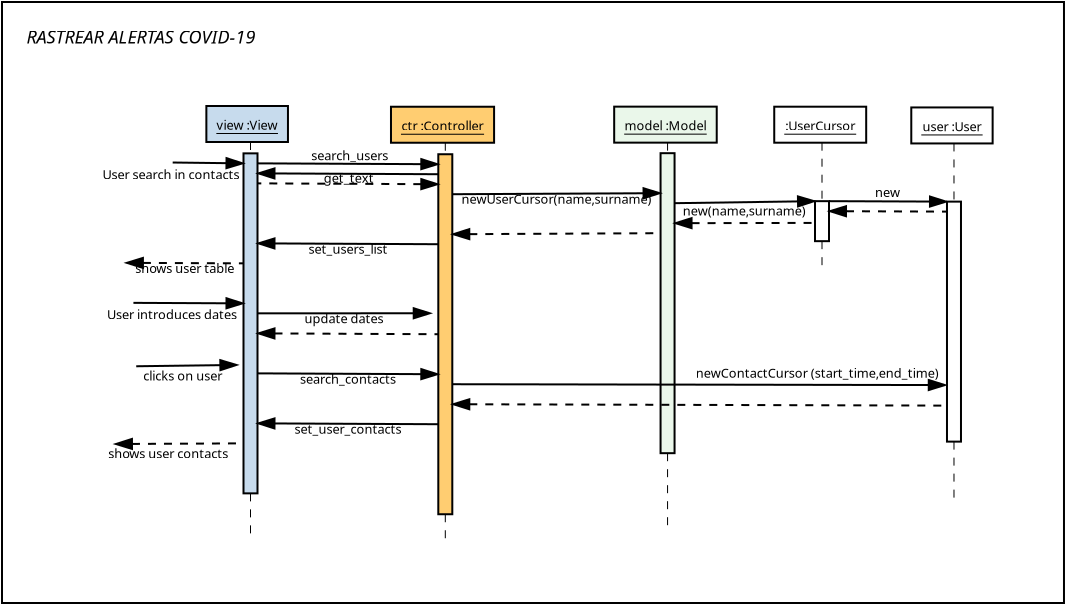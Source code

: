 <?xml version="1.0" encoding="UTF-8"?>
<dia:diagram xmlns:dia="http://www.lysator.liu.se/~alla/dia/">
  <dia:layer name="Background" visible="true" active="true">
    <dia:object type="Standard - Box" version="0" id="O0">
      <dia:attribute name="obj_pos">
        <dia:point val="7.464,-9.954"/>
      </dia:attribute>
      <dia:attribute name="obj_bb">
        <dia:rectangle val="7.414,-10.004;60.614,20.146"/>
      </dia:attribute>
      <dia:attribute name="elem_corner">
        <dia:point val="7.464,-9.954"/>
      </dia:attribute>
      <dia:attribute name="elem_width">
        <dia:real val="53.099"/>
      </dia:attribute>
      <dia:attribute name="elem_height">
        <dia:real val="30.05"/>
      </dia:attribute>
      <dia:attribute name="show_background">
        <dia:boolean val="true"/>
      </dia:attribute>
    </dia:object>
    <dia:object type="UML - Object" version="0" id="O1">
      <dia:attribute name="obj_pos">
        <dia:point val="17.682,-4.754"/>
      </dia:attribute>
      <dia:attribute name="obj_bb">
        <dia:rectangle val="17.632,-4.804;22.145,-2.904"/>
      </dia:attribute>
      <dia:attribute name="meta">
        <dia:composite type="dict"/>
      </dia:attribute>
      <dia:attribute name="elem_corner">
        <dia:point val="17.682,-4.754"/>
      </dia:attribute>
      <dia:attribute name="elem_width">
        <dia:real val="4.412"/>
      </dia:attribute>
      <dia:attribute name="elem_height">
        <dia:real val="1.8"/>
      </dia:attribute>
      <dia:attribute name="line_width">
        <dia:real val="0.1"/>
      </dia:attribute>
      <dia:attribute name="text_colour">
        <dia:color val="#000000"/>
      </dia:attribute>
      <dia:attribute name="line_colour">
        <dia:color val="#000000"/>
      </dia:attribute>
      <dia:attribute name="fill_colour">
        <dia:color val="#c7dbed"/>
      </dia:attribute>
      <dia:attribute name="text">
        <dia:composite type="text">
          <dia:attribute name="string">
            <dia:string>#view :View#</dia:string>
          </dia:attribute>
          <dia:attribute name="font">
            <dia:font family="sans" style="0" name="Helvetica"/>
          </dia:attribute>
          <dia:attribute name="height">
            <dia:real val="0.8"/>
          </dia:attribute>
          <dia:attribute name="pos">
            <dia:point val="19.889,-3.66"/>
          </dia:attribute>
          <dia:attribute name="color">
            <dia:color val="#000000"/>
          </dia:attribute>
          <dia:attribute name="alignment">
            <dia:enum val="1"/>
          </dia:attribute>
        </dia:composite>
      </dia:attribute>
      <dia:attribute name="stereotype">
        <dia:string>##</dia:string>
      </dia:attribute>
      <dia:attribute name="exstate">
        <dia:string>##</dia:string>
      </dia:attribute>
      <dia:attribute name="attrib">
        <dia:composite type="text">
          <dia:attribute name="string">
            <dia:string>##</dia:string>
          </dia:attribute>
          <dia:attribute name="font">
            <dia:font family="sans" style="0" name="Helvetica"/>
          </dia:attribute>
          <dia:attribute name="height">
            <dia:real val="0.8"/>
          </dia:attribute>
          <dia:attribute name="pos">
            <dia:point val="0,0"/>
          </dia:attribute>
          <dia:attribute name="color">
            <dia:color val="#000000"/>
          </dia:attribute>
          <dia:attribute name="alignment">
            <dia:enum val="0"/>
          </dia:attribute>
        </dia:composite>
      </dia:attribute>
      <dia:attribute name="is_active">
        <dia:boolean val="false"/>
      </dia:attribute>
      <dia:attribute name="show_attribs">
        <dia:boolean val="false"/>
      </dia:attribute>
      <dia:attribute name="multiple">
        <dia:boolean val="false"/>
      </dia:attribute>
    </dia:object>
    <dia:object type="UML - Lifeline" version="0" id="O2">
      <dia:attribute name="obj_pos">
        <dia:point val="19.889,-2.954"/>
      </dia:attribute>
      <dia:attribute name="obj_bb">
        <dia:rectangle val="19.488,-2.979;20.288,16.996"/>
      </dia:attribute>
      <dia:attribute name="meta">
        <dia:composite type="dict"/>
      </dia:attribute>
      <dia:attribute name="conn_endpoints">
        <dia:point val="19.889,-2.954"/>
        <dia:point val="19.889,16.971"/>
      </dia:attribute>
      <dia:attribute name="line_colour">
        <dia:color val="#000000"/>
      </dia:attribute>
      <dia:attribute name="fill_colour">
        <dia:color val="#c7dbed"/>
      </dia:attribute>
      <dia:attribute name="rtop">
        <dia:real val="0.568"/>
      </dia:attribute>
      <dia:attribute name="rbot">
        <dia:real val="17.568"/>
      </dia:attribute>
      <dia:attribute name="draw_focus">
        <dia:boolean val="true"/>
      </dia:attribute>
      <dia:attribute name="draw_cross">
        <dia:boolean val="false"/>
      </dia:attribute>
      <dia:attribute name="cpl_northwest">
        <dia:int val="16"/>
      </dia:attribute>
      <dia:attribute name="cpl_southwest">
        <dia:int val="16"/>
      </dia:attribute>
      <dia:attribute name="cpl_northeast">
        <dia:int val="16"/>
      </dia:attribute>
      <dia:attribute name="cpl_southeast">
        <dia:int val="16"/>
      </dia:attribute>
      <dia:connections>
        <dia:connection handle="0" to="O1" connection="6"/>
      </dia:connections>
    </dia:object>
    <dia:object type="UML - Lifeline" version="0" id="O3">
      <dia:attribute name="obj_pos">
        <dia:point val="29.629,-2.917"/>
      </dia:attribute>
      <dia:attribute name="obj_bb">
        <dia:rectangle val="29.229,-2.942;30.029,16.997"/>
      </dia:attribute>
      <dia:attribute name="meta">
        <dia:composite type="dict"/>
      </dia:attribute>
      <dia:attribute name="conn_endpoints">
        <dia:point val="29.629,-2.917"/>
        <dia:point val="29.629,16.972"/>
      </dia:attribute>
      <dia:attribute name="line_colour">
        <dia:color val="#000000"/>
      </dia:attribute>
      <dia:attribute name="fill_colour">
        <dia:color val="#ffcd71"/>
      </dia:attribute>
      <dia:attribute name="rtop">
        <dia:real val="0.575"/>
      </dia:attribute>
      <dia:attribute name="rbot">
        <dia:real val="18.575"/>
      </dia:attribute>
      <dia:attribute name="draw_focus">
        <dia:boolean val="true"/>
      </dia:attribute>
      <dia:attribute name="draw_cross">
        <dia:boolean val="false"/>
      </dia:attribute>
      <dia:attribute name="cpl_northwest">
        <dia:int val="17"/>
      </dia:attribute>
      <dia:attribute name="cpl_southwest">
        <dia:int val="17"/>
      </dia:attribute>
      <dia:attribute name="cpl_northeast">
        <dia:int val="17"/>
      </dia:attribute>
      <dia:attribute name="cpl_southeast">
        <dia:int val="17"/>
      </dia:attribute>
      <dia:connections>
        <dia:connection handle="0" to="O4" connection="6"/>
      </dia:connections>
    </dia:object>
    <dia:object type="UML - Object" version="0" id="O4">
      <dia:attribute name="obj_pos">
        <dia:point val="26.913,-4.717"/>
      </dia:attribute>
      <dia:attribute name="obj_bb">
        <dia:rectangle val="26.863,-4.767;32.395,-2.867"/>
      </dia:attribute>
      <dia:attribute name="meta">
        <dia:composite type="dict"/>
      </dia:attribute>
      <dia:attribute name="elem_corner">
        <dia:point val="26.913,-4.717"/>
      </dia:attribute>
      <dia:attribute name="elem_width">
        <dia:real val="5.433"/>
      </dia:attribute>
      <dia:attribute name="elem_height">
        <dia:real val="1.8"/>
      </dia:attribute>
      <dia:attribute name="line_width">
        <dia:real val="0.1"/>
      </dia:attribute>
      <dia:attribute name="text_colour">
        <dia:color val="#000000"/>
      </dia:attribute>
      <dia:attribute name="line_colour">
        <dia:color val="#000000"/>
      </dia:attribute>
      <dia:attribute name="fill_colour">
        <dia:color val="#ffcd71"/>
      </dia:attribute>
      <dia:attribute name="text">
        <dia:composite type="text">
          <dia:attribute name="string">
            <dia:string>#ctr :Controller#</dia:string>
          </dia:attribute>
          <dia:attribute name="font">
            <dia:font family="sans" style="0" name="Helvetica"/>
          </dia:attribute>
          <dia:attribute name="height">
            <dia:real val="0.8"/>
          </dia:attribute>
          <dia:attribute name="pos">
            <dia:point val="29.629,-3.623"/>
          </dia:attribute>
          <dia:attribute name="color">
            <dia:color val="#000000"/>
          </dia:attribute>
          <dia:attribute name="alignment">
            <dia:enum val="1"/>
          </dia:attribute>
        </dia:composite>
      </dia:attribute>
      <dia:attribute name="stereotype">
        <dia:string>##</dia:string>
      </dia:attribute>
      <dia:attribute name="exstate">
        <dia:string>##</dia:string>
      </dia:attribute>
      <dia:attribute name="attrib">
        <dia:composite type="text">
          <dia:attribute name="string">
            <dia:string>##</dia:string>
          </dia:attribute>
          <dia:attribute name="font">
            <dia:font family="sans" style="0" name="Helvetica"/>
          </dia:attribute>
          <dia:attribute name="height">
            <dia:real val="0.8"/>
          </dia:attribute>
          <dia:attribute name="pos">
            <dia:point val="0,0"/>
          </dia:attribute>
          <dia:attribute name="color">
            <dia:color val="#000000"/>
          </dia:attribute>
          <dia:attribute name="alignment">
            <dia:enum val="0"/>
          </dia:attribute>
        </dia:composite>
      </dia:attribute>
      <dia:attribute name="is_active">
        <dia:boolean val="false"/>
      </dia:attribute>
      <dia:attribute name="show_attribs">
        <dia:boolean val="false"/>
      </dia:attribute>
      <dia:attribute name="multiple">
        <dia:boolean val="false"/>
      </dia:attribute>
    </dia:object>
    <dia:object type="UML - Message" version="0" id="O5">
      <dia:attribute name="obj_pos">
        <dia:point val="20.238,-1.886"/>
      </dia:attribute>
      <dia:attribute name="obj_bb">
        <dia:rectangle val="20.188,-2.632;29.331,-1.442"/>
      </dia:attribute>
      <dia:attribute name="meta">
        <dia:composite type="dict"/>
      </dia:attribute>
      <dia:attribute name="conn_endpoints">
        <dia:point val="20.238,-1.886"/>
        <dia:point val="29.279,-1.843"/>
      </dia:attribute>
      <dia:attribute name="text_colour">
        <dia:color val="#000000"/>
      </dia:attribute>
      <dia:attribute name="line_colour">
        <dia:color val="#000000"/>
      </dia:attribute>
      <dia:attribute name="text">
        <dia:string>#search_users#</dia:string>
      </dia:attribute>
      <dia:attribute name="type">
        <dia:enum val="0"/>
      </dia:attribute>
      <dia:attribute name="text_pos">
        <dia:point val="24.852,-2.038"/>
      </dia:attribute>
      <dia:connections>
        <dia:connection handle="0" to="O2" connection="39"/>
        <dia:connection handle="1" to="O3" connection="7"/>
      </dia:connections>
    </dia:object>
    <dia:object type="UML - Message" version="0" id="O6">
      <dia:attribute name="obj_pos">
        <dia:point val="15.998,-1.928"/>
      </dia:attribute>
      <dia:attribute name="obj_bb">
        <dia:rectangle val="12.164,-2.286;19.661,-0.88"/>
      </dia:attribute>
      <dia:attribute name="meta">
        <dia:composite type="dict"/>
      </dia:attribute>
      <dia:attribute name="conn_endpoints">
        <dia:point val="15.998,-1.928"/>
        <dia:point val="19.538,-1.886"/>
      </dia:attribute>
      <dia:attribute name="text_colour">
        <dia:color val="#000000"/>
      </dia:attribute>
      <dia:attribute name="line_colour">
        <dia:color val="#000000"/>
      </dia:attribute>
      <dia:attribute name="text">
        <dia:string>#User search in contacts#</dia:string>
      </dia:attribute>
      <dia:attribute name="type">
        <dia:enum val="0"/>
      </dia:attribute>
      <dia:attribute name="text_pos">
        <dia:point val="15.912,-1.086"/>
      </dia:attribute>
      <dia:connections>
        <dia:connection handle="1" to="O2" connection="7"/>
      </dia:connections>
    </dia:object>
    <dia:object type="UML - Message" version="0" id="O7">
      <dia:attribute name="obj_pos">
        <dia:point val="29.279,-1.343"/>
      </dia:attribute>
      <dia:attribute name="obj_bb">
        <dia:rectangle val="20.186,-1.786;29.329,-0.71"/>
      </dia:attribute>
      <dia:attribute name="meta">
        <dia:composite type="dict"/>
      </dia:attribute>
      <dia:attribute name="conn_endpoints">
        <dia:point val="29.279,-1.343"/>
        <dia:point val="20.238,-1.386"/>
      </dia:attribute>
      <dia:attribute name="text_colour">
        <dia:color val="#000000"/>
      </dia:attribute>
      <dia:attribute name="line_colour">
        <dia:color val="#000000"/>
      </dia:attribute>
      <dia:attribute name="text">
        <dia:string>#get_text#</dia:string>
      </dia:attribute>
      <dia:attribute name="type">
        <dia:enum val="0"/>
      </dia:attribute>
      <dia:attribute name="text_pos">
        <dia:point val="24.8,-0.915"/>
      </dia:attribute>
      <dia:connections>
        <dia:connection handle="0" to="O3" connection="8"/>
        <dia:connection handle="1" to="O2" connection="40"/>
      </dia:connections>
    </dia:object>
    <dia:object type="UML - Object" version="0" id="O8">
      <dia:attribute name="obj_pos">
        <dia:point val="38.073,-4.722"/>
      </dia:attribute>
      <dia:attribute name="obj_bb">
        <dia:rectangle val="38.023,-4.772;43.46,-2.872"/>
      </dia:attribute>
      <dia:attribute name="meta">
        <dia:composite type="dict"/>
      </dia:attribute>
      <dia:attribute name="elem_corner">
        <dia:point val="38.073,-4.722"/>
      </dia:attribute>
      <dia:attribute name="elem_width">
        <dia:real val="5.338"/>
      </dia:attribute>
      <dia:attribute name="elem_height">
        <dia:real val="1.8"/>
      </dia:attribute>
      <dia:attribute name="line_width">
        <dia:real val="0.1"/>
      </dia:attribute>
      <dia:attribute name="text_colour">
        <dia:color val="#000000"/>
      </dia:attribute>
      <dia:attribute name="line_colour">
        <dia:color val="#000000"/>
      </dia:attribute>
      <dia:attribute name="fill_colour">
        <dia:color val="#eaf7ea"/>
      </dia:attribute>
      <dia:attribute name="text">
        <dia:composite type="text">
          <dia:attribute name="string">
            <dia:string>#model :Model#</dia:string>
          </dia:attribute>
          <dia:attribute name="font">
            <dia:font family="sans" style="0" name="Helvetica"/>
          </dia:attribute>
          <dia:attribute name="height">
            <dia:real val="0.8"/>
          </dia:attribute>
          <dia:attribute name="pos">
            <dia:point val="40.742,-3.628"/>
          </dia:attribute>
          <dia:attribute name="color">
            <dia:color val="#000000"/>
          </dia:attribute>
          <dia:attribute name="alignment">
            <dia:enum val="1"/>
          </dia:attribute>
        </dia:composite>
      </dia:attribute>
      <dia:attribute name="stereotype">
        <dia:string>##</dia:string>
      </dia:attribute>
      <dia:attribute name="exstate">
        <dia:string>##</dia:string>
      </dia:attribute>
      <dia:attribute name="attrib">
        <dia:composite type="text">
          <dia:attribute name="string">
            <dia:string>##</dia:string>
          </dia:attribute>
          <dia:attribute name="font">
            <dia:font family="sans" style="0" name="Helvetica"/>
          </dia:attribute>
          <dia:attribute name="height">
            <dia:real val="0.8"/>
          </dia:attribute>
          <dia:attribute name="pos">
            <dia:point val="0,0"/>
          </dia:attribute>
          <dia:attribute name="color">
            <dia:color val="#000000"/>
          </dia:attribute>
          <dia:attribute name="alignment">
            <dia:enum val="0"/>
          </dia:attribute>
        </dia:composite>
      </dia:attribute>
      <dia:attribute name="is_active">
        <dia:boolean val="false"/>
      </dia:attribute>
      <dia:attribute name="show_attribs">
        <dia:boolean val="false"/>
      </dia:attribute>
      <dia:attribute name="multiple">
        <dia:boolean val="false"/>
      </dia:attribute>
    </dia:object>
    <dia:object type="UML - Lifeline" version="0" id="O9">
      <dia:attribute name="obj_pos">
        <dia:point val="40.742,-2.922"/>
      </dia:attribute>
      <dia:attribute name="obj_bb">
        <dia:rectangle val="40.342,-2.947;41.142,16.24"/>
      </dia:attribute>
      <dia:attribute name="meta">
        <dia:composite type="dict"/>
      </dia:attribute>
      <dia:attribute name="conn_endpoints">
        <dia:point val="40.742,-2.922"/>
        <dia:point val="40.742,16.215"/>
      </dia:attribute>
      <dia:attribute name="line_colour">
        <dia:color val="#000000"/>
      </dia:attribute>
      <dia:attribute name="fill_colour">
        <dia:color val="#eaf7ea"/>
      </dia:attribute>
      <dia:attribute name="rtop">
        <dia:real val="0.527"/>
      </dia:attribute>
      <dia:attribute name="rbot">
        <dia:real val="15.527"/>
      </dia:attribute>
      <dia:attribute name="draw_focus">
        <dia:boolean val="true"/>
      </dia:attribute>
      <dia:attribute name="draw_cross">
        <dia:boolean val="false"/>
      </dia:attribute>
      <dia:attribute name="cpl_northwest">
        <dia:int val="14"/>
      </dia:attribute>
      <dia:attribute name="cpl_southwest">
        <dia:int val="14"/>
      </dia:attribute>
      <dia:attribute name="cpl_northeast">
        <dia:int val="14"/>
      </dia:attribute>
      <dia:attribute name="cpl_southeast">
        <dia:int val="14"/>
      </dia:attribute>
      <dia:connections>
        <dia:connection handle="0" to="O8" connection="6"/>
      </dia:connections>
    </dia:object>
    <dia:object type="UML - Message" version="0" id="O10">
      <dia:attribute name="obj_pos">
        <dia:point val="29.979,-0.343"/>
      </dia:attribute>
      <dia:attribute name="obj_bb">
        <dia:rectangle val="29.929,-0.796;40.444,0.337"/>
      </dia:attribute>
      <dia:attribute name="meta">
        <dia:composite type="dict"/>
      </dia:attribute>
      <dia:attribute name="conn_endpoints">
        <dia:point val="29.979,-0.343"/>
        <dia:point val="40.392,-0.395"/>
      </dia:attribute>
      <dia:attribute name="text_colour">
        <dia:color val="#000000"/>
      </dia:attribute>
      <dia:attribute name="line_colour">
        <dia:color val="#000000"/>
      </dia:attribute>
      <dia:attribute name="text">
        <dia:string>#newUserCursor(name,surname)#</dia:string>
      </dia:attribute>
      <dia:attribute name="type">
        <dia:enum val="0"/>
      </dia:attribute>
      <dia:attribute name="text_pos">
        <dia:point val="35.185,0.131"/>
      </dia:attribute>
      <dia:connections>
        <dia:connection handle="0" to="O3" connection="44"/>
        <dia:connection handle="1" to="O9" connection="10"/>
      </dia:connections>
    </dia:object>
    <dia:object type="UML - Object" version="0" id="O11">
      <dia:attribute name="obj_pos">
        <dia:point val="46.076,-4.719"/>
      </dia:attribute>
      <dia:attribute name="obj_bb">
        <dia:rectangle val="46.026,-4.769;50.901,-2.869"/>
      </dia:attribute>
      <dia:attribute name="meta">
        <dia:composite type="dict"/>
      </dia:attribute>
      <dia:attribute name="elem_corner">
        <dia:point val="46.076,-4.719"/>
      </dia:attribute>
      <dia:attribute name="elem_width">
        <dia:real val="4.775"/>
      </dia:attribute>
      <dia:attribute name="elem_height">
        <dia:real val="1.8"/>
      </dia:attribute>
      <dia:attribute name="line_width">
        <dia:real val="0.1"/>
      </dia:attribute>
      <dia:attribute name="text_colour">
        <dia:color val="#000000"/>
      </dia:attribute>
      <dia:attribute name="line_colour">
        <dia:color val="#000000"/>
      </dia:attribute>
      <dia:attribute name="fill_colour">
        <dia:color val="#ffffff"/>
      </dia:attribute>
      <dia:attribute name="text">
        <dia:composite type="text">
          <dia:attribute name="string">
            <dia:string>#:UserCursor#</dia:string>
          </dia:attribute>
          <dia:attribute name="font">
            <dia:font family="sans" style="0" name="Helvetica"/>
          </dia:attribute>
          <dia:attribute name="height">
            <dia:real val="0.8"/>
          </dia:attribute>
          <dia:attribute name="pos">
            <dia:point val="48.464,-3.625"/>
          </dia:attribute>
          <dia:attribute name="color">
            <dia:color val="#000000"/>
          </dia:attribute>
          <dia:attribute name="alignment">
            <dia:enum val="1"/>
          </dia:attribute>
        </dia:composite>
      </dia:attribute>
      <dia:attribute name="stereotype">
        <dia:string>##</dia:string>
      </dia:attribute>
      <dia:attribute name="exstate">
        <dia:string>##</dia:string>
      </dia:attribute>
      <dia:attribute name="attrib">
        <dia:composite type="text">
          <dia:attribute name="string">
            <dia:string>##</dia:string>
          </dia:attribute>
          <dia:attribute name="font">
            <dia:font family="sans" style="0" name="Helvetica"/>
          </dia:attribute>
          <dia:attribute name="height">
            <dia:real val="0.8"/>
          </dia:attribute>
          <dia:attribute name="pos">
            <dia:point val="0,0"/>
          </dia:attribute>
          <dia:attribute name="color">
            <dia:color val="#000000"/>
          </dia:attribute>
          <dia:attribute name="alignment">
            <dia:enum val="0"/>
          </dia:attribute>
        </dia:composite>
      </dia:attribute>
      <dia:attribute name="is_active">
        <dia:boolean val="false"/>
      </dia:attribute>
      <dia:attribute name="show_attribs">
        <dia:boolean val="false"/>
      </dia:attribute>
      <dia:attribute name="multiple">
        <dia:boolean val="false"/>
      </dia:attribute>
    </dia:object>
    <dia:object type="UML - Lifeline" version="0" id="O12">
      <dia:attribute name="obj_pos">
        <dia:point val="48.464,-2.919"/>
      </dia:attribute>
      <dia:attribute name="obj_bb">
        <dia:rectangle val="48.064,-2.944;48.864,3.332"/>
      </dia:attribute>
      <dia:attribute name="meta">
        <dia:composite type="dict"/>
      </dia:attribute>
      <dia:attribute name="conn_endpoints">
        <dia:point val="48.464,-2.919"/>
        <dia:point val="48.464,3.307"/>
      </dia:attribute>
      <dia:attribute name="line_colour">
        <dia:color val="#000000"/>
      </dia:attribute>
      <dia:attribute name="fill_colour">
        <dia:color val="#ffffff"/>
      </dia:attribute>
      <dia:attribute name="rtop">
        <dia:real val="2.923"/>
      </dia:attribute>
      <dia:attribute name="rbot">
        <dia:real val="4.923"/>
      </dia:attribute>
      <dia:attribute name="draw_focus">
        <dia:boolean val="true"/>
      </dia:attribute>
      <dia:attribute name="draw_cross">
        <dia:boolean val="false"/>
      </dia:attribute>
      <dia:attribute name="cpl_northwest">
        <dia:int val="1"/>
      </dia:attribute>
      <dia:attribute name="cpl_southwest">
        <dia:int val="1"/>
      </dia:attribute>
      <dia:attribute name="cpl_northeast">
        <dia:int val="1"/>
      </dia:attribute>
      <dia:attribute name="cpl_southeast">
        <dia:int val="1"/>
      </dia:attribute>
      <dia:connections>
        <dia:connection handle="0" to="O11" connection="6"/>
      </dia:connections>
    </dia:object>
    <dia:object type="UML - Message" version="0" id="O13">
      <dia:attribute name="obj_pos">
        <dia:point val="41.092,0.105"/>
      </dia:attribute>
      <dia:attribute name="obj_bb">
        <dia:rectangle val="41.041,-0.397;48.17,0.923"/>
      </dia:attribute>
      <dia:attribute name="meta">
        <dia:composite type="dict"/>
      </dia:attribute>
      <dia:attribute name="conn_endpoints">
        <dia:point val="41.092,0.105"/>
        <dia:point val="48.114,0.004"/>
      </dia:attribute>
      <dia:attribute name="text_colour">
        <dia:color val="#000000"/>
      </dia:attribute>
      <dia:attribute name="line_colour">
        <dia:color val="#000000"/>
      </dia:attribute>
      <dia:attribute name="text">
        <dia:string>#new(name,surname)#</dia:string>
      </dia:attribute>
      <dia:attribute name="type">
        <dia:enum val="0"/>
      </dia:attribute>
      <dia:attribute name="text_pos">
        <dia:point val="44.581,0.717"/>
      </dia:attribute>
      <dia:connections>
        <dia:connection handle="0" to="O9" connection="39"/>
        <dia:connection handle="1" to="O12" connection="0"/>
      </dia:connections>
    </dia:object>
    <dia:object type="UML - Message" version="0" id="O14">
      <dia:attribute name="obj_pos">
        <dia:point val="41.092,1.105"/>
      </dia:attribute>
      <dia:attribute name="obj_bb">
        <dia:rectangle val="41.042,0.691;48.183,1.804"/>
      </dia:attribute>
      <dia:attribute name="meta">
        <dia:composite type="dict"/>
      </dia:attribute>
      <dia:attribute name="conn_endpoints">
        <dia:point val="41.092,1.105"/>
        <dia:point val="48.133,1.091"/>
      </dia:attribute>
      <dia:attribute name="text_colour">
        <dia:color val="#000000"/>
      </dia:attribute>
      <dia:attribute name="line_colour">
        <dia:color val="#000000"/>
      </dia:attribute>
      <dia:attribute name="text">
        <dia:string>##</dia:string>
      </dia:attribute>
      <dia:attribute name="type">
        <dia:enum val="4"/>
      </dia:attribute>
      <dia:attribute name="text_pos">
        <dia:point val="44.612,1.598"/>
      </dia:attribute>
      <dia:connections>
        <dia:connection handle="0" to="O9" connection="41"/>
      </dia:connections>
    </dia:object>
    <dia:object type="UML - Message" version="0" id="O15">
      <dia:attribute name="obj_pos">
        <dia:point val="29.979,1.657"/>
      </dia:attribute>
      <dia:attribute name="obj_bb">
        <dia:rectangle val="29.929,1.204;40.444,2.337"/>
      </dia:attribute>
      <dia:attribute name="meta">
        <dia:composite type="dict"/>
      </dia:attribute>
      <dia:attribute name="conn_endpoints">
        <dia:point val="29.979,1.657"/>
        <dia:point val="40.392,1.605"/>
      </dia:attribute>
      <dia:attribute name="text_colour">
        <dia:color val="#000000"/>
      </dia:attribute>
      <dia:attribute name="line_colour">
        <dia:color val="#000000"/>
      </dia:attribute>
      <dia:attribute name="text">
        <dia:string>##</dia:string>
      </dia:attribute>
      <dia:attribute name="type">
        <dia:enum val="4"/>
      </dia:attribute>
      <dia:attribute name="text_pos">
        <dia:point val="35.185,2.131"/>
      </dia:attribute>
      <dia:connections>
        <dia:connection handle="0" to="O3" connection="48"/>
        <dia:connection handle="1" to="O9" connection="14"/>
      </dia:connections>
    </dia:object>
    <dia:object type="UML - Message" version="0" id="O16">
      <dia:attribute name="obj_pos">
        <dia:point val="29.279,2.157"/>
      </dia:attribute>
      <dia:attribute name="obj_bb">
        <dia:rectangle val="20.186,1.714;29.329,2.842"/>
      </dia:attribute>
      <dia:attribute name="meta">
        <dia:composite type="dict"/>
      </dia:attribute>
      <dia:attribute name="conn_endpoints">
        <dia:point val="29.279,2.157"/>
        <dia:point val="20.238,2.114"/>
      </dia:attribute>
      <dia:attribute name="text_colour">
        <dia:color val="#000000"/>
      </dia:attribute>
      <dia:attribute name="line_colour">
        <dia:color val="#000000"/>
      </dia:attribute>
      <dia:attribute name="text">
        <dia:string>#set_users_list#</dia:string>
      </dia:attribute>
      <dia:attribute name="type">
        <dia:enum val="0"/>
      </dia:attribute>
      <dia:attribute name="text_pos">
        <dia:point val="24.759,2.636"/>
      </dia:attribute>
      <dia:connections>
        <dia:connection handle="0" to="O3" connection="15"/>
        <dia:connection handle="1" to="O2" connection="47"/>
      </dia:connections>
    </dia:object>
    <dia:object type="UML - Message" version="0" id="O17">
      <dia:attribute name="obj_pos">
        <dia:point val="13.659,3.089"/>
      </dia:attribute>
      <dia:attribute name="obj_bb">
        <dia:rectangle val="13.609,2.714;19.59,3.807"/>
      </dia:attribute>
      <dia:attribute name="meta">
        <dia:composite type="dict"/>
      </dia:attribute>
      <dia:attribute name="conn_endpoints">
        <dia:point val="13.659,3.089"/>
        <dia:point val="19.538,3.114"/>
      </dia:attribute>
      <dia:attribute name="text_colour">
        <dia:color val="#000000"/>
      </dia:attribute>
      <dia:attribute name="line_colour">
        <dia:color val="#000000"/>
      </dia:attribute>
      <dia:attribute name="text">
        <dia:string>#shows user table#</dia:string>
      </dia:attribute>
      <dia:attribute name="type">
        <dia:enum val="4"/>
      </dia:attribute>
      <dia:attribute name="text_pos">
        <dia:point val="16.599,3.601"/>
      </dia:attribute>
      <dia:connections>
        <dia:connection handle="1" to="O2" connection="17"/>
      </dia:connections>
    </dia:object>
    <dia:object type="UML - Message" version="0" id="O18">
      <dia:attribute name="obj_pos">
        <dia:point val="14.175,8.259"/>
      </dia:attribute>
      <dia:attribute name="obj_bb">
        <dia:rectangle val="14.124,7.792;19.287,9.174"/>
      </dia:attribute>
      <dia:attribute name="meta">
        <dia:composite type="dict"/>
      </dia:attribute>
      <dia:attribute name="conn_endpoints">
        <dia:point val="14.175,8.259"/>
        <dia:point val="19.232,8.193"/>
      </dia:attribute>
      <dia:attribute name="text_colour">
        <dia:color val="#000000"/>
      </dia:attribute>
      <dia:attribute name="line_colour">
        <dia:color val="#000000"/>
      </dia:attribute>
      <dia:attribute name="text">
        <dia:string>#clicks on user#</dia:string>
      </dia:attribute>
      <dia:attribute name="type">
        <dia:enum val="0"/>
      </dia:attribute>
      <dia:attribute name="text_pos">
        <dia:point val="16.503,8.968"/>
      </dia:attribute>
    </dia:object>
    <dia:object type="UML - Object" version="0" id="O19">
      <dia:attribute name="obj_pos">
        <dia:point val="52.928,-4.682"/>
      </dia:attribute>
      <dia:attribute name="obj_bb">
        <dia:rectangle val="52.878,-4.732;57.248,-2.832"/>
      </dia:attribute>
      <dia:attribute name="meta">
        <dia:composite type="dict"/>
      </dia:attribute>
      <dia:attribute name="elem_corner">
        <dia:point val="52.928,-4.682"/>
      </dia:attribute>
      <dia:attribute name="elem_width">
        <dia:real val="4.27"/>
      </dia:attribute>
      <dia:attribute name="elem_height">
        <dia:real val="1.8"/>
      </dia:attribute>
      <dia:attribute name="line_width">
        <dia:real val="0.1"/>
      </dia:attribute>
      <dia:attribute name="text_colour">
        <dia:color val="#000000"/>
      </dia:attribute>
      <dia:attribute name="line_colour">
        <dia:color val="#000000"/>
      </dia:attribute>
      <dia:attribute name="fill_colour">
        <dia:color val="#ffffff"/>
      </dia:attribute>
      <dia:attribute name="text">
        <dia:composite type="text">
          <dia:attribute name="string">
            <dia:string>#user :User#</dia:string>
          </dia:attribute>
          <dia:attribute name="font">
            <dia:font family="sans" style="0" name="Helvetica"/>
          </dia:attribute>
          <dia:attribute name="height">
            <dia:real val="0.8"/>
          </dia:attribute>
          <dia:attribute name="pos">
            <dia:point val="55.063,-3.588"/>
          </dia:attribute>
          <dia:attribute name="color">
            <dia:color val="#000000"/>
          </dia:attribute>
          <dia:attribute name="alignment">
            <dia:enum val="1"/>
          </dia:attribute>
        </dia:composite>
      </dia:attribute>
      <dia:attribute name="stereotype">
        <dia:string>##</dia:string>
      </dia:attribute>
      <dia:attribute name="exstate">
        <dia:string>##</dia:string>
      </dia:attribute>
      <dia:attribute name="attrib">
        <dia:composite type="text">
          <dia:attribute name="string">
            <dia:string>##</dia:string>
          </dia:attribute>
          <dia:attribute name="font">
            <dia:font family="sans" style="0" name="Helvetica"/>
          </dia:attribute>
          <dia:attribute name="height">
            <dia:real val="0.8"/>
          </dia:attribute>
          <dia:attribute name="pos">
            <dia:point val="0,0"/>
          </dia:attribute>
          <dia:attribute name="color">
            <dia:color val="#000000"/>
          </dia:attribute>
          <dia:attribute name="alignment">
            <dia:enum val="0"/>
          </dia:attribute>
        </dia:composite>
      </dia:attribute>
      <dia:attribute name="is_active">
        <dia:boolean val="false"/>
      </dia:attribute>
      <dia:attribute name="show_attribs">
        <dia:boolean val="false"/>
      </dia:attribute>
      <dia:attribute name="multiple">
        <dia:boolean val="false"/>
      </dia:attribute>
    </dia:object>
    <dia:object type="UML - Lifeline" version="0" id="O20">
      <dia:attribute name="obj_pos">
        <dia:point val="55.063,-2.882"/>
      </dia:attribute>
      <dia:attribute name="obj_bb">
        <dia:rectangle val="54.663,-2.907;55.463,15.107"/>
      </dia:attribute>
      <dia:attribute name="meta">
        <dia:composite type="dict"/>
      </dia:attribute>
      <dia:attribute name="conn_endpoints">
        <dia:point val="55.063,-2.882"/>
        <dia:point val="55.063,15.082"/>
      </dia:attribute>
      <dia:attribute name="line_colour">
        <dia:color val="#000000"/>
      </dia:attribute>
      <dia:attribute name="fill_colour">
        <dia:color val="#ffffff"/>
      </dia:attribute>
      <dia:attribute name="rtop">
        <dia:real val="2.909"/>
      </dia:attribute>
      <dia:attribute name="rbot">
        <dia:real val="14.909"/>
      </dia:attribute>
      <dia:attribute name="draw_focus">
        <dia:boolean val="true"/>
      </dia:attribute>
      <dia:attribute name="draw_cross">
        <dia:boolean val="false"/>
      </dia:attribute>
      <dia:attribute name="cpl_northwest">
        <dia:int val="11"/>
      </dia:attribute>
      <dia:attribute name="cpl_southwest">
        <dia:int val="11"/>
      </dia:attribute>
      <dia:attribute name="cpl_northeast">
        <dia:int val="11"/>
      </dia:attribute>
      <dia:attribute name="cpl_southeast">
        <dia:int val="11"/>
      </dia:attribute>
      <dia:connections>
        <dia:connection handle="0" to="O19" connection="6"/>
      </dia:connections>
    </dia:object>
    <dia:object type="UML - Message" version="0" id="O21">
      <dia:attribute name="obj_pos">
        <dia:point val="48.814,0.004"/>
      </dia:attribute>
      <dia:attribute name="obj_bb">
        <dia:rectangle val="48.764,-0.793;54.765,0.427"/>
      </dia:attribute>
      <dia:attribute name="meta">
        <dia:composite type="dict"/>
      </dia:attribute>
      <dia:attribute name="conn_endpoints">
        <dia:point val="48.814,0.004"/>
        <dia:point val="54.713,0.027"/>
      </dia:attribute>
      <dia:attribute name="text_colour">
        <dia:color val="#000000"/>
      </dia:attribute>
      <dia:attribute name="line_colour">
        <dia:color val="#000000"/>
      </dia:attribute>
      <dia:attribute name="text">
        <dia:string>#new#</dia:string>
      </dia:attribute>
      <dia:attribute name="type">
        <dia:enum val="0"/>
      </dia:attribute>
      <dia:attribute name="text_pos">
        <dia:point val="51.738,-0.199"/>
      </dia:attribute>
      <dia:connections>
        <dia:connection handle="0" to="O12" connection="1"/>
        <dia:connection handle="1" to="O20" connection="0"/>
      </dia:connections>
    </dia:object>
    <dia:object type="UML - Message" version="0" id="O22">
      <dia:attribute name="obj_pos">
        <dia:point val="48.814,0.504"/>
      </dia:attribute>
      <dia:attribute name="obj_bb">
        <dia:rectangle val="48.764,0.127;54.765,1.221"/>
      </dia:attribute>
      <dia:attribute name="meta">
        <dia:composite type="dict"/>
      </dia:attribute>
      <dia:attribute name="conn_endpoints">
        <dia:point val="48.814,0.504"/>
        <dia:point val="54.713,0.527"/>
      </dia:attribute>
      <dia:attribute name="text_colour">
        <dia:color val="#000000"/>
      </dia:attribute>
      <dia:attribute name="line_colour">
        <dia:color val="#000000"/>
      </dia:attribute>
      <dia:attribute name="text">
        <dia:string>##</dia:string>
      </dia:attribute>
      <dia:attribute name="type">
        <dia:enum val="4"/>
      </dia:attribute>
      <dia:attribute name="text_pos">
        <dia:point val="51.764,1.015"/>
      </dia:attribute>
      <dia:connections>
        <dia:connection handle="0" to="O12" connection="9"/>
        <dia:connection handle="1" to="O20" connection="7"/>
      </dia:connections>
    </dia:object>
    <dia:object type="UML - Message" version="0" id="O23">
      <dia:attribute name="obj_pos">
        <dia:point val="29.279,-0.843"/>
      </dia:attribute>
      <dia:attribute name="obj_bb">
        <dia:rectangle val="20.186,-1.286;29.329,-0.158"/>
      </dia:attribute>
      <dia:attribute name="meta">
        <dia:composite type="dict"/>
      </dia:attribute>
      <dia:attribute name="conn_endpoints">
        <dia:point val="29.279,-0.843"/>
        <dia:point val="20.238,-0.886"/>
      </dia:attribute>
      <dia:attribute name="text_colour">
        <dia:color val="#000000"/>
      </dia:attribute>
      <dia:attribute name="line_colour">
        <dia:color val="#000000"/>
      </dia:attribute>
      <dia:attribute name="text">
        <dia:string>##</dia:string>
      </dia:attribute>
      <dia:attribute name="type">
        <dia:enum val="4"/>
      </dia:attribute>
      <dia:attribute name="text_pos">
        <dia:point val="24.759,-0.364"/>
      </dia:attribute>
      <dia:connections>
        <dia:connection handle="0" to="O3" connection="9"/>
        <dia:connection handle="1" to="O2" connection="41"/>
      </dia:connections>
    </dia:object>
    <dia:object type="UML - Message" version="0" id="O24">
      <dia:attribute name="obj_pos">
        <dia:point val="14.035,5.089"/>
      </dia:attribute>
      <dia:attribute name="obj_bb">
        <dia:rectangle val="12.463,4.714;19.59,6.12"/>
      </dia:attribute>
      <dia:attribute name="meta">
        <dia:composite type="dict"/>
      </dia:attribute>
      <dia:attribute name="conn_endpoints">
        <dia:point val="14.035,5.089"/>
        <dia:point val="19.538,5.114"/>
      </dia:attribute>
      <dia:attribute name="text_colour">
        <dia:color val="#000000"/>
      </dia:attribute>
      <dia:attribute name="line_colour">
        <dia:color val="#000000"/>
      </dia:attribute>
      <dia:attribute name="text">
        <dia:string>#User introduces dates#</dia:string>
      </dia:attribute>
      <dia:attribute name="type">
        <dia:enum val="0"/>
      </dia:attribute>
      <dia:attribute name="text_pos">
        <dia:point val="15.96,5.914"/>
      </dia:attribute>
      <dia:connections>
        <dia:connection handle="1" to="O2" connection="21"/>
      </dia:connections>
    </dia:object>
    <dia:object type="UML - Message" version="0" id="O25">
      <dia:attribute name="obj_pos">
        <dia:point val="20.238,5.614"/>
      </dia:attribute>
      <dia:attribute name="obj_bb">
        <dia:rectangle val="20.188,5.209;28.95,6.318"/>
      </dia:attribute>
      <dia:attribute name="meta">
        <dia:composite type="dict"/>
      </dia:attribute>
      <dia:attribute name="conn_endpoints">
        <dia:point val="20.238,5.614"/>
        <dia:point val="28.9,5.609"/>
      </dia:attribute>
      <dia:attribute name="text_colour">
        <dia:color val="#000000"/>
      </dia:attribute>
      <dia:attribute name="line_colour">
        <dia:color val="#000000"/>
      </dia:attribute>
      <dia:attribute name="text">
        <dia:string>#update dates#</dia:string>
      </dia:attribute>
      <dia:attribute name="type">
        <dia:enum val="0"/>
      </dia:attribute>
      <dia:attribute name="text_pos">
        <dia:point val="24.569,6.112"/>
      </dia:attribute>
      <dia:connections>
        <dia:connection handle="0" to="O2" connection="54"/>
      </dia:connections>
    </dia:object>
    <dia:object type="UML - Message" version="0" id="O26">
      <dia:attribute name="obj_pos">
        <dia:point val="20.238,6.614"/>
      </dia:attribute>
      <dia:attribute name="obj_bb">
        <dia:rectangle val="20.188,6.257;29.331,7.342"/>
      </dia:attribute>
      <dia:attribute name="meta">
        <dia:composite type="dict"/>
      </dia:attribute>
      <dia:attribute name="conn_endpoints">
        <dia:point val="20.238,6.614"/>
        <dia:point val="29.279,6.657"/>
      </dia:attribute>
      <dia:attribute name="text_colour">
        <dia:color val="#000000"/>
      </dia:attribute>
      <dia:attribute name="line_colour">
        <dia:color val="#000000"/>
      </dia:attribute>
      <dia:attribute name="text">
        <dia:string>##</dia:string>
      </dia:attribute>
      <dia:attribute name="type">
        <dia:enum val="4"/>
      </dia:attribute>
      <dia:attribute name="text_pos">
        <dia:point val="24.759,7.136"/>
      </dia:attribute>
      <dia:connections>
        <dia:connection handle="0" to="O2" connection="55"/>
        <dia:connection handle="1" to="O3" connection="2"/>
      </dia:connections>
    </dia:object>
    <dia:object type="UML - Message" version="0" id="O27">
      <dia:attribute name="obj_pos">
        <dia:point val="20.238,8.614"/>
      </dia:attribute>
      <dia:attribute name="obj_bb">
        <dia:rectangle val="20.188,8.257;29.331,9.342"/>
      </dia:attribute>
      <dia:attribute name="meta">
        <dia:composite type="dict"/>
      </dia:attribute>
      <dia:attribute name="conn_endpoints">
        <dia:point val="20.238,8.614"/>
        <dia:point val="29.279,8.657"/>
      </dia:attribute>
      <dia:attribute name="text_colour">
        <dia:color val="#000000"/>
      </dia:attribute>
      <dia:attribute name="line_colour">
        <dia:color val="#000000"/>
      </dia:attribute>
      <dia:attribute name="text">
        <dia:string>#search_contacts#</dia:string>
      </dia:attribute>
      <dia:attribute name="type">
        <dia:enum val="0"/>
      </dia:attribute>
      <dia:attribute name="text_pos">
        <dia:point val="24.759,9.136"/>
      </dia:attribute>
      <dia:connections>
        <dia:connection handle="0" to="O2" connection="59"/>
        <dia:connection handle="1" to="O3" connection="27"/>
      </dia:connections>
    </dia:object>
    <dia:object type="UML - Message" version="0" id="O28">
      <dia:attribute name="obj_pos">
        <dia:point val="29.979,9.157"/>
      </dia:attribute>
      <dia:attribute name="obj_bb">
        <dia:rectangle val="29.929,8.234;54.738,9.599"/>
      </dia:attribute>
      <dia:attribute name="meta">
        <dia:composite type="dict"/>
      </dia:attribute>
      <dia:attribute name="conn_endpoints">
        <dia:point val="29.979,9.157"/>
        <dia:point val="54.652,9.199"/>
      </dia:attribute>
      <dia:attribute name="text_colour">
        <dia:color val="#000000"/>
      </dia:attribute>
      <dia:attribute name="line_colour">
        <dia:color val="#000000"/>
      </dia:attribute>
      <dia:attribute name="text">
        <dia:string>#newContactCursor (start_time,end_time)#</dia:string>
      </dia:attribute>
      <dia:attribute name="type">
        <dia:enum val="0"/>
      </dia:attribute>
      <dia:attribute name="text_pos">
        <dia:point val="48.221,8.828"/>
      </dia:attribute>
      <dia:connections>
        <dia:connection handle="0" to="O3" connection="62"/>
      </dia:connections>
    </dia:object>
    <dia:object type="UML - Message" version="0" id="O29">
      <dia:attribute name="obj_pos">
        <dia:point val="29.979,10.157"/>
      </dia:attribute>
      <dia:attribute name="obj_bb">
        <dia:rectangle val="29.929,9.825;54.712,10.897"/>
      </dia:attribute>
      <dia:attribute name="meta">
        <dia:composite type="dict"/>
      </dia:attribute>
      <dia:attribute name="conn_endpoints">
        <dia:point val="29.979,10.157"/>
        <dia:point val="54.66,10.226"/>
      </dia:attribute>
      <dia:attribute name="text_colour">
        <dia:color val="#000000"/>
      </dia:attribute>
      <dia:attribute name="line_colour">
        <dia:color val="#000000"/>
      </dia:attribute>
      <dia:attribute name="text">
        <dia:string>##</dia:string>
      </dia:attribute>
      <dia:attribute name="type">
        <dia:enum val="4"/>
      </dia:attribute>
      <dia:attribute name="text_pos">
        <dia:point val="42.32,10.691"/>
      </dia:attribute>
      <dia:connections>
        <dia:connection handle="0" to="O3" connection="64"/>
      </dia:connections>
    </dia:object>
    <dia:object type="UML - Message" version="0" id="O30">
      <dia:attribute name="obj_pos">
        <dia:point val="29.279,11.157"/>
      </dia:attribute>
      <dia:attribute name="obj_bb">
        <dia:rectangle val="20.186,10.714;29.329,11.842"/>
      </dia:attribute>
      <dia:attribute name="meta">
        <dia:composite type="dict"/>
      </dia:attribute>
      <dia:attribute name="conn_endpoints">
        <dia:point val="29.279,11.157"/>
        <dia:point val="20.238,11.114"/>
      </dia:attribute>
      <dia:attribute name="text_colour">
        <dia:color val="#000000"/>
      </dia:attribute>
      <dia:attribute name="line_colour">
        <dia:color val="#000000"/>
      </dia:attribute>
      <dia:attribute name="text">
        <dia:string>#set_user_contacts#</dia:string>
      </dia:attribute>
      <dia:attribute name="type">
        <dia:enum val="0"/>
      </dia:attribute>
      <dia:attribute name="text_pos">
        <dia:point val="24.759,11.636"/>
      </dia:attribute>
      <dia:connections>
        <dia:connection handle="0" to="O3" connection="32"/>
        <dia:connection handle="1" to="O2" connection="64"/>
      </dia:connections>
    </dia:object>
    <dia:object type="UML - Message" version="0" id="O31">
      <dia:attribute name="obj_pos">
        <dia:point val="13.113,12.147"/>
      </dia:attribute>
      <dia:attribute name="obj_bb">
        <dia:rectangle val="12.515,11.714;19.59,13.067"/>
      </dia:attribute>
      <dia:attribute name="meta">
        <dia:composite type="dict"/>
      </dia:attribute>
      <dia:attribute name="conn_endpoints">
        <dia:point val="13.113,12.147"/>
        <dia:point val="19.538,12.114"/>
      </dia:attribute>
      <dia:attribute name="text_colour">
        <dia:color val="#000000"/>
      </dia:attribute>
      <dia:attribute name="line_colour">
        <dia:color val="#000000"/>
      </dia:attribute>
      <dia:attribute name="text">
        <dia:string>#shows user contacts#</dia:string>
      </dia:attribute>
      <dia:attribute name="type">
        <dia:enum val="4"/>
      </dia:attribute>
      <dia:attribute name="text_pos">
        <dia:point val="15.771,12.861"/>
      </dia:attribute>
      <dia:connections>
        <dia:connection handle="1" to="O2" connection="34"/>
      </dia:connections>
    </dia:object>
    <dia:object type="Standard - Text" version="1" id="O32">
      <dia:attribute name="obj_pos">
        <dia:point val="8.689,-7.879"/>
      </dia:attribute>
      <dia:attribute name="obj_bb">
        <dia:rectangle val="8.689,-8.743;22.471,-7.613"/>
      </dia:attribute>
      <dia:attribute name="text">
        <dia:composite type="text">
          <dia:attribute name="string">
            <dia:string>#RASTREAR ALERTAS COVID-19#</dia:string>
          </dia:attribute>
          <dia:attribute name="font">
            <dia:font family="sans" style="8" name="Helvetica-Oblique"/>
          </dia:attribute>
          <dia:attribute name="height">
            <dia:real val="1.128"/>
          </dia:attribute>
          <dia:attribute name="pos">
            <dia:point val="8.689,-7.879"/>
          </dia:attribute>
          <dia:attribute name="color">
            <dia:color val="#000000"/>
          </dia:attribute>
          <dia:attribute name="alignment">
            <dia:enum val="0"/>
          </dia:attribute>
        </dia:composite>
      </dia:attribute>
      <dia:attribute name="valign">
        <dia:enum val="3"/>
      </dia:attribute>
    </dia:object>
  </dia:layer>
</dia:diagram>
